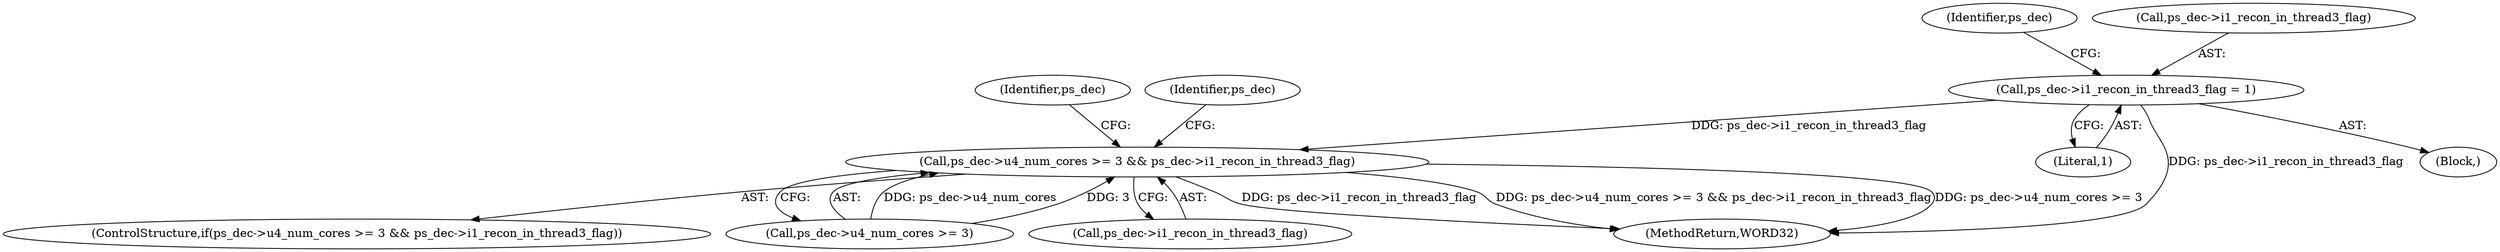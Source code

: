 digraph "0_Android_0b23c81c3dd9ec38f7e6806a3955fed1925541a0_3@API" {
"1002045" [label="(Call,ps_dec->i1_recon_in_thread3_flag = 1)"];
"1002075" [label="(Call,ps_dec->u4_num_cores >= 3 && ps_dec->i1_recon_in_thread3_flag)"];
"1002074" [label="(ControlStructure,if(ps_dec->u4_num_cores >= 3 && ps_dec->i1_recon_in_thread3_flag))"];
"1002088" [label="(Identifier,ps_dec)"];
"1002052" [label="(Identifier,ps_dec)"];
"1002049" [label="(Literal,1)"];
"1002076" [label="(Call,ps_dec->u4_num_cores >= 3)"];
"1002081" [label="(Call,ps_dec->i1_recon_in_thread3_flag)"];
"1002075" [label="(Call,ps_dec->u4_num_cores >= 3 && ps_dec->i1_recon_in_thread3_flag)"];
"1002045" [label="(Call,ps_dec->i1_recon_in_thread3_flag = 1)"];
"1002159" [label="(MethodReturn,WORD32)"];
"1000141" [label="(Block,)"];
"1002105" [label="(Identifier,ps_dec)"];
"1002046" [label="(Call,ps_dec->i1_recon_in_thread3_flag)"];
"1002045" -> "1000141"  [label="AST: "];
"1002045" -> "1002049"  [label="CFG: "];
"1002046" -> "1002045"  [label="AST: "];
"1002049" -> "1002045"  [label="AST: "];
"1002052" -> "1002045"  [label="CFG: "];
"1002045" -> "1002159"  [label="DDG: ps_dec->i1_recon_in_thread3_flag"];
"1002045" -> "1002075"  [label="DDG: ps_dec->i1_recon_in_thread3_flag"];
"1002075" -> "1002074"  [label="AST: "];
"1002075" -> "1002076"  [label="CFG: "];
"1002075" -> "1002081"  [label="CFG: "];
"1002076" -> "1002075"  [label="AST: "];
"1002081" -> "1002075"  [label="AST: "];
"1002088" -> "1002075"  [label="CFG: "];
"1002105" -> "1002075"  [label="CFG: "];
"1002075" -> "1002159"  [label="DDG: ps_dec->i1_recon_in_thread3_flag"];
"1002075" -> "1002159"  [label="DDG: ps_dec->u4_num_cores >= 3 && ps_dec->i1_recon_in_thread3_flag"];
"1002075" -> "1002159"  [label="DDG: ps_dec->u4_num_cores >= 3"];
"1002076" -> "1002075"  [label="DDG: ps_dec->u4_num_cores"];
"1002076" -> "1002075"  [label="DDG: 3"];
}
